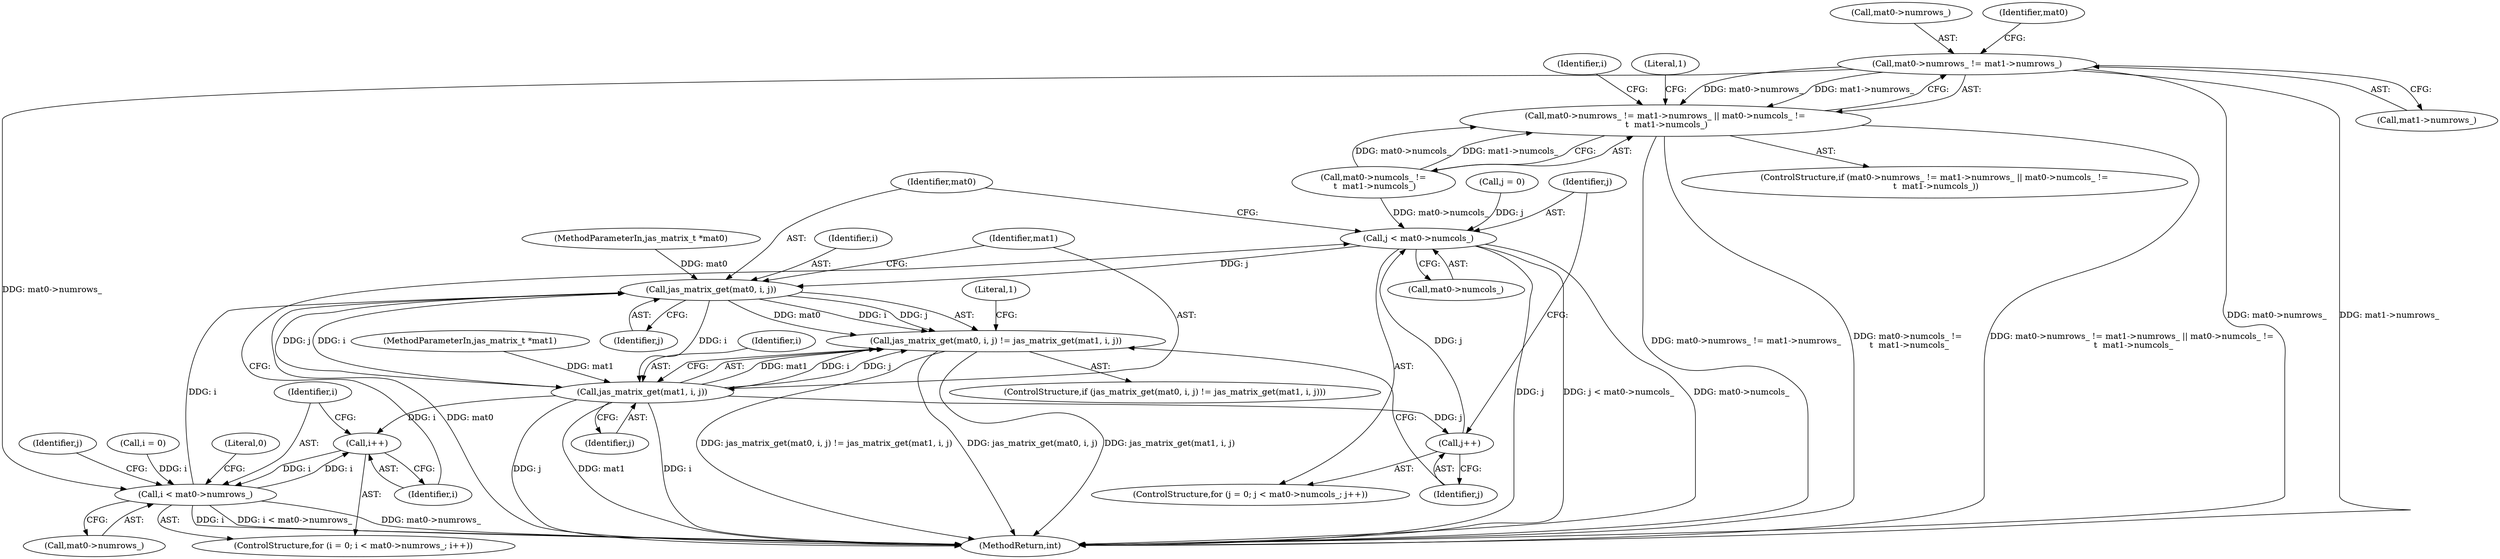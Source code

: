 digraph "0_jasper_d42b2388f7f8e0332c846675133acea151fc557a_19@pointer" {
"1000108" [label="(Call,mat0->numrows_ != mat1->numrows_)"];
"1000107" [label="(Call,mat0->numrows_ != mat1->numrows_ || mat0->numcols_ !=\n \t  mat1->numcols_)"];
"1000129" [label="(Call,i < mat0->numrows_)"];
"1000134" [label="(Call,i++)"];
"1000151" [label="(Call,jas_matrix_get(mat0, i, j))"];
"1000150" [label="(Call,jas_matrix_get(mat0, i, j) != jas_matrix_get(mat1, i, j))"];
"1000155" [label="(Call,jas_matrix_get(mat1, i, j))"];
"1000146" [label="(Call,j++)"];
"1000141" [label="(Call,j < mat0->numcols_)"];
"1000146" [label="(Call,j++)"];
"1000109" [label="(Call,mat0->numrows_)"];
"1000154" [label="(Identifier,j)"];
"1000112" [label="(Call,mat1->numrows_)"];
"1000139" [label="(Identifier,j)"];
"1000126" [label="(Call,i = 0)"];
"1000115" [label="(Call,mat0->numcols_ !=\n \t  mat1->numcols_)"];
"1000127" [label="(Identifier,i)"];
"1000138" [label="(Call,j = 0)"];
"1000155" [label="(Call,jas_matrix_get(mat1, i, j))"];
"1000156" [label="(Identifier,mat1)"];
"1000137" [label="(ControlStructure,for (j = 0; j < mat0->numcols_; j++))"];
"1000135" [label="(Identifier,i)"];
"1000149" [label="(ControlStructure,if (jas_matrix_get(mat0, i, j) != jas_matrix_get(mat1, i, j)))"];
"1000141" [label="(Call,j < mat0->numcols_)"];
"1000163" [label="(Literal,0)"];
"1000157" [label="(Identifier,i)"];
"1000131" [label="(Call,mat0->numrows_)"];
"1000117" [label="(Identifier,mat0)"];
"1000129" [label="(Call,i < mat0->numrows_)"];
"1000152" [label="(Identifier,mat0)"];
"1000153" [label="(Identifier,i)"];
"1000130" [label="(Identifier,i)"];
"1000164" [label="(MethodReturn,int)"];
"1000147" [label="(Identifier,j)"];
"1000151" [label="(Call,jas_matrix_get(mat0, i, j))"];
"1000142" [label="(Identifier,j)"];
"1000102" [label="(MethodParameterIn,jas_matrix_t *mat1)"];
"1000158" [label="(Identifier,j)"];
"1000143" [label="(Call,mat0->numcols_)"];
"1000107" [label="(Call,mat0->numrows_ != mat1->numrows_ || mat0->numcols_ !=\n \t  mat1->numcols_)"];
"1000106" [label="(ControlStructure,if (mat0->numrows_ != mat1->numrows_ || mat0->numcols_ !=\n \t  mat1->numcols_))"];
"1000124" [label="(Literal,1)"];
"1000125" [label="(ControlStructure,for (i = 0; i < mat0->numrows_; i++))"];
"1000101" [label="(MethodParameterIn,jas_matrix_t *mat0)"];
"1000108" [label="(Call,mat0->numrows_ != mat1->numrows_)"];
"1000150" [label="(Call,jas_matrix_get(mat0, i, j) != jas_matrix_get(mat1, i, j))"];
"1000134" [label="(Call,i++)"];
"1000161" [label="(Literal,1)"];
"1000108" -> "1000107"  [label="AST: "];
"1000108" -> "1000112"  [label="CFG: "];
"1000109" -> "1000108"  [label="AST: "];
"1000112" -> "1000108"  [label="AST: "];
"1000117" -> "1000108"  [label="CFG: "];
"1000107" -> "1000108"  [label="CFG: "];
"1000108" -> "1000164"  [label="DDG: mat0->numrows_"];
"1000108" -> "1000164"  [label="DDG: mat1->numrows_"];
"1000108" -> "1000107"  [label="DDG: mat0->numrows_"];
"1000108" -> "1000107"  [label="DDG: mat1->numrows_"];
"1000108" -> "1000129"  [label="DDG: mat0->numrows_"];
"1000107" -> "1000106"  [label="AST: "];
"1000107" -> "1000115"  [label="CFG: "];
"1000115" -> "1000107"  [label="AST: "];
"1000124" -> "1000107"  [label="CFG: "];
"1000127" -> "1000107"  [label="CFG: "];
"1000107" -> "1000164"  [label="DDG: mat0->numrows_ != mat1->numrows_"];
"1000107" -> "1000164"  [label="DDG: mat0->numcols_ !=\n \t  mat1->numcols_"];
"1000107" -> "1000164"  [label="DDG: mat0->numrows_ != mat1->numrows_ || mat0->numcols_ !=\n \t  mat1->numcols_"];
"1000115" -> "1000107"  [label="DDG: mat0->numcols_"];
"1000115" -> "1000107"  [label="DDG: mat1->numcols_"];
"1000129" -> "1000125"  [label="AST: "];
"1000129" -> "1000131"  [label="CFG: "];
"1000130" -> "1000129"  [label="AST: "];
"1000131" -> "1000129"  [label="AST: "];
"1000139" -> "1000129"  [label="CFG: "];
"1000163" -> "1000129"  [label="CFG: "];
"1000129" -> "1000164"  [label="DDG: mat0->numrows_"];
"1000129" -> "1000164"  [label="DDG: i"];
"1000129" -> "1000164"  [label="DDG: i < mat0->numrows_"];
"1000126" -> "1000129"  [label="DDG: i"];
"1000134" -> "1000129"  [label="DDG: i"];
"1000129" -> "1000134"  [label="DDG: i"];
"1000129" -> "1000151"  [label="DDG: i"];
"1000134" -> "1000125"  [label="AST: "];
"1000134" -> "1000135"  [label="CFG: "];
"1000135" -> "1000134"  [label="AST: "];
"1000130" -> "1000134"  [label="CFG: "];
"1000155" -> "1000134"  [label="DDG: i"];
"1000151" -> "1000150"  [label="AST: "];
"1000151" -> "1000154"  [label="CFG: "];
"1000152" -> "1000151"  [label="AST: "];
"1000153" -> "1000151"  [label="AST: "];
"1000154" -> "1000151"  [label="AST: "];
"1000156" -> "1000151"  [label="CFG: "];
"1000151" -> "1000164"  [label="DDG: mat0"];
"1000151" -> "1000150"  [label="DDG: mat0"];
"1000151" -> "1000150"  [label="DDG: i"];
"1000151" -> "1000150"  [label="DDG: j"];
"1000101" -> "1000151"  [label="DDG: mat0"];
"1000155" -> "1000151"  [label="DDG: i"];
"1000141" -> "1000151"  [label="DDG: j"];
"1000151" -> "1000155"  [label="DDG: i"];
"1000151" -> "1000155"  [label="DDG: j"];
"1000150" -> "1000149"  [label="AST: "];
"1000150" -> "1000155"  [label="CFG: "];
"1000155" -> "1000150"  [label="AST: "];
"1000161" -> "1000150"  [label="CFG: "];
"1000147" -> "1000150"  [label="CFG: "];
"1000150" -> "1000164"  [label="DDG: jas_matrix_get(mat0, i, j) != jas_matrix_get(mat1, i, j)"];
"1000150" -> "1000164"  [label="DDG: jas_matrix_get(mat0, i, j)"];
"1000150" -> "1000164"  [label="DDG: jas_matrix_get(mat1, i, j)"];
"1000155" -> "1000150"  [label="DDG: mat1"];
"1000155" -> "1000150"  [label="DDG: i"];
"1000155" -> "1000150"  [label="DDG: j"];
"1000155" -> "1000158"  [label="CFG: "];
"1000156" -> "1000155"  [label="AST: "];
"1000157" -> "1000155"  [label="AST: "];
"1000158" -> "1000155"  [label="AST: "];
"1000155" -> "1000164"  [label="DDG: i"];
"1000155" -> "1000164"  [label="DDG: j"];
"1000155" -> "1000164"  [label="DDG: mat1"];
"1000155" -> "1000146"  [label="DDG: j"];
"1000102" -> "1000155"  [label="DDG: mat1"];
"1000146" -> "1000137"  [label="AST: "];
"1000146" -> "1000147"  [label="CFG: "];
"1000147" -> "1000146"  [label="AST: "];
"1000142" -> "1000146"  [label="CFG: "];
"1000146" -> "1000141"  [label="DDG: j"];
"1000141" -> "1000137"  [label="AST: "];
"1000141" -> "1000143"  [label="CFG: "];
"1000142" -> "1000141"  [label="AST: "];
"1000143" -> "1000141"  [label="AST: "];
"1000152" -> "1000141"  [label="CFG: "];
"1000135" -> "1000141"  [label="CFG: "];
"1000141" -> "1000164"  [label="DDG: j"];
"1000141" -> "1000164"  [label="DDG: j < mat0->numcols_"];
"1000141" -> "1000164"  [label="DDG: mat0->numcols_"];
"1000138" -> "1000141"  [label="DDG: j"];
"1000115" -> "1000141"  [label="DDG: mat0->numcols_"];
}
